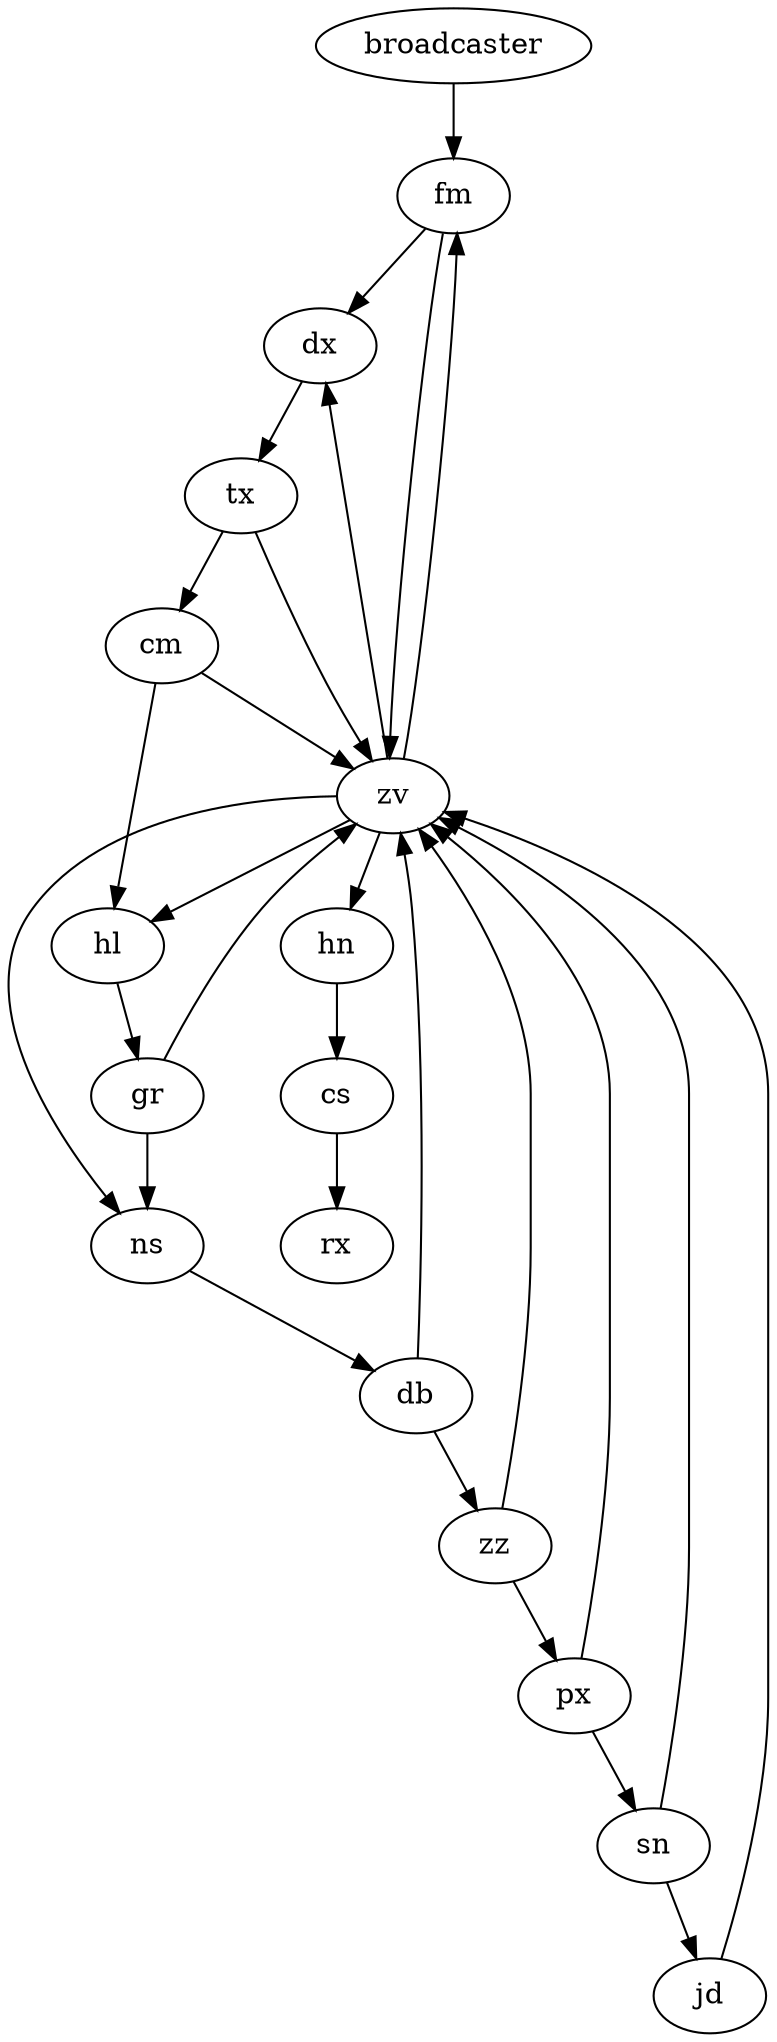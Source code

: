 digraph input {
  fm -> dx, zv
  dx -> tx
  zv -> ns, dx, hl, hn, fm
  tx -> cm, zv
  ns -> db
  hl -> gr
  hn -> cs
  cm -> zv, hl
  db -> zv, zz
  gr -> ns, zv
  cs -> rx
  zz -> px, zv
  px -> zv, sn
  sn -> zv, jd
  jd -> zv
  broadcaster -> fm
}
